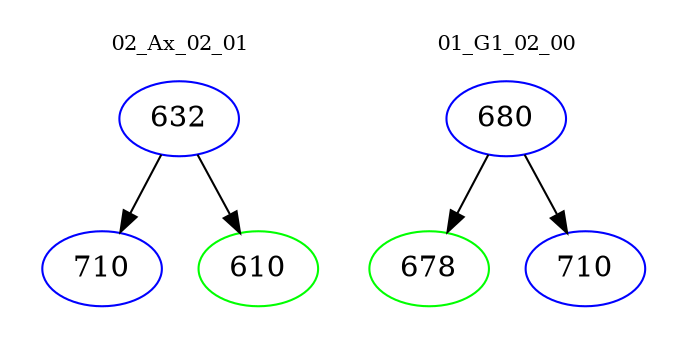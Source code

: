 digraph{
subgraph cluster_0 {
color = white
label = "02_Ax_02_01";
fontsize=10;
T0_632 [label="632", color="blue"]
T0_632 -> T0_710 [color="black"]
T0_710 [label="710", color="blue"]
T0_632 -> T0_610 [color="black"]
T0_610 [label="610", color="green"]
}
subgraph cluster_1 {
color = white
label = "01_G1_02_00";
fontsize=10;
T1_680 [label="680", color="blue"]
T1_680 -> T1_678 [color="black"]
T1_678 [label="678", color="green"]
T1_680 -> T1_710 [color="black"]
T1_710 [label="710", color="blue"]
}
}

